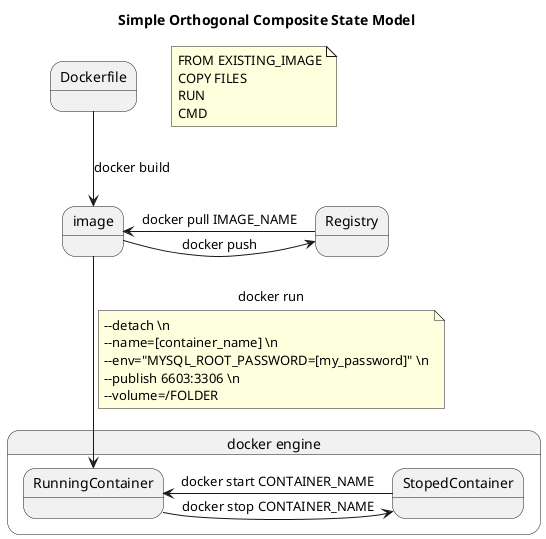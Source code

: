 @startuml
title Simple Orthogonal Composite State Model

state Registry

note "FROM EXISTING_IMAGE\nCOPY FILES\nRUN\nCMD" as N1


state de 

state Dockerfile

state "docker engine" as de  {
  state RunningContainer
  state StopedContainer

}

state image

image --> RunningContainer: docker run
note on link 
--detach \n
--name=[container_name] \n
--env="MYSQL_ROOT_PASSWORD=[my_password]" \n
--publish 6603:3306 \n
--volume=/FOLDER
end note

RunningContainer -Right-> StopedContainer : docker stop CONTAINER_NAME
StopedContainer -Left-> RunningContainer :docker start CONTAINER_NAME


Registry -> image: docker pull IMAGE_NAME
image -> Registry: docker push

Dockerfile --> image: docker build
@enduml
